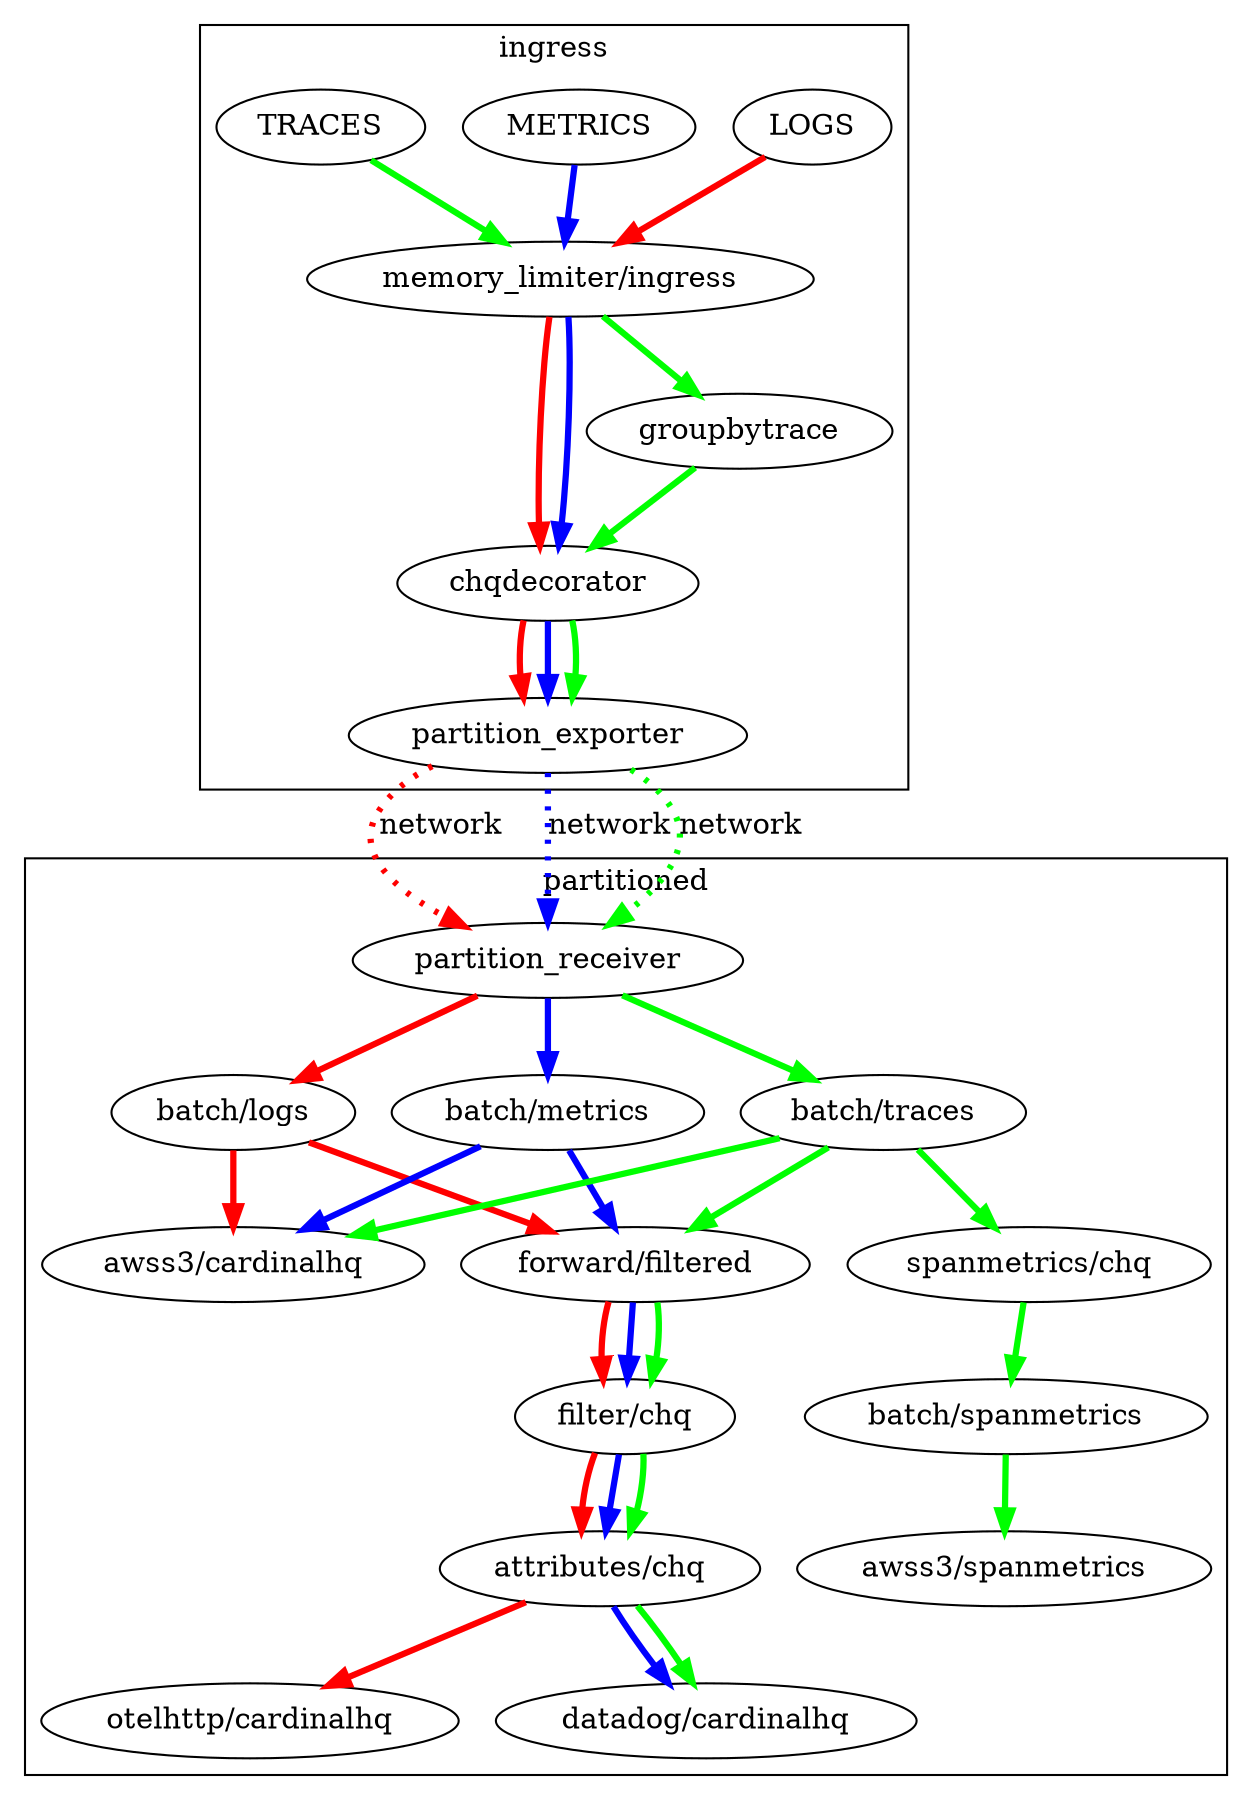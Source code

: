 digraph {
    edge [penwidth=3.0];
    compound=true;

    subgraph cluster_ingress {
        label="ingress";

        subgraph {
            edge [color=red];
            LOGS -> "memory_limiter/ingress";
            "memory_limiter/ingress" -> "chqdecorator";
            "chqdecorator" -> "partition_exporter";
        }

        subgraph {
            edge [color=blue];
            METRICS -> "memory_limiter/ingress";
            "memory_limiter/ingress" -> "chqdecorator";
            "chqdecorator" -> "partition_exporter";
        }

        subgraph {
            edge [color=green];
            TRACES -> "memory_limiter/ingress";
            "memory_limiter/ingress" -> "groupbytrace";
            "groupbytrace" -> "chqdecorator";
            "chqdecorator" -> "partition_exporter";
        }
    }

    subgraph cluster_partitioned {
        label="partitioned";

        subgraph {
            edge [color=red];
            "partition_receiver" -> "batch/logs";
            "batch/logs" -> "awss3/cardinalhq";
            "batch/logs" -> "forward/filtered";
            "forward/filtered" -> "filter/chq" -> "attributes/chq";
            "attributes/chq" -> "otelhttp/cardinalhq";
        }

        subgraph {
            edge [color=blue];
            "partition_receiver" -> "batch/metrics";
            "batch/metrics" -> "awss3/cardinalhq";
            "batch/metrics" -> "forward/filtered";
            "forward/filtered" -> "filter/chq" -> "attributes/chq";
            "attributes/chq" -> "datadog/cardinalhq";
        }

        subgraph {
            edge [color=green];
            "partition_receiver" -> "batch/traces";
            "batch/traces" -> { "awss3/cardinalhq" "forward/filtered" "spanmetrics/chq" };
            "forward/filtered" -> "filter/chq" -> "attributes/chq";
            "attributes/chq" -> "datadog/cardinalhq";
            "spanmetrics/chq" -> "batch/spanmetrics" -> "awss3/spanmetrics";
        }
    }

    subgraph cluster_network {
        edge [label="network",style=dotted];
        subgraph {
            edge [color=red];
            "partition_exporter" -> "partition_receiver";
        }

        subgraph {
            edge [color=blue];
            "partition_exporter" -> "partition_receiver";
        }

        subgraph {
            edge [color=green];
            "partition_exporter" -> "partition_receiver";
        }
    }
}